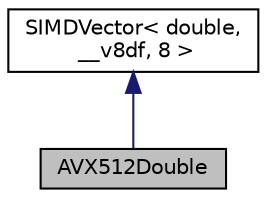 digraph "AVX512Double"
{
  edge [fontname="Helvetica",fontsize="10",labelfontname="Helvetica",labelfontsize="10"];
  node [fontname="Helvetica",fontsize="10",shape=record];
  Node0 [label="AVX512Double",height=0.2,width=0.4,color="black", fillcolor="grey75", style="filled", fontcolor="black"];
  Node1 -> Node0 [dir="back",color="midnightblue",fontsize="10",style="solid",fontname="Helvetica"];
  Node1 [label="SIMDVector\< double,\l __v8df, 8 \>",height=0.2,width=0.4,color="black", fillcolor="white", style="filled",URL="$struct_s_i_m_d_vector.html"];
}
